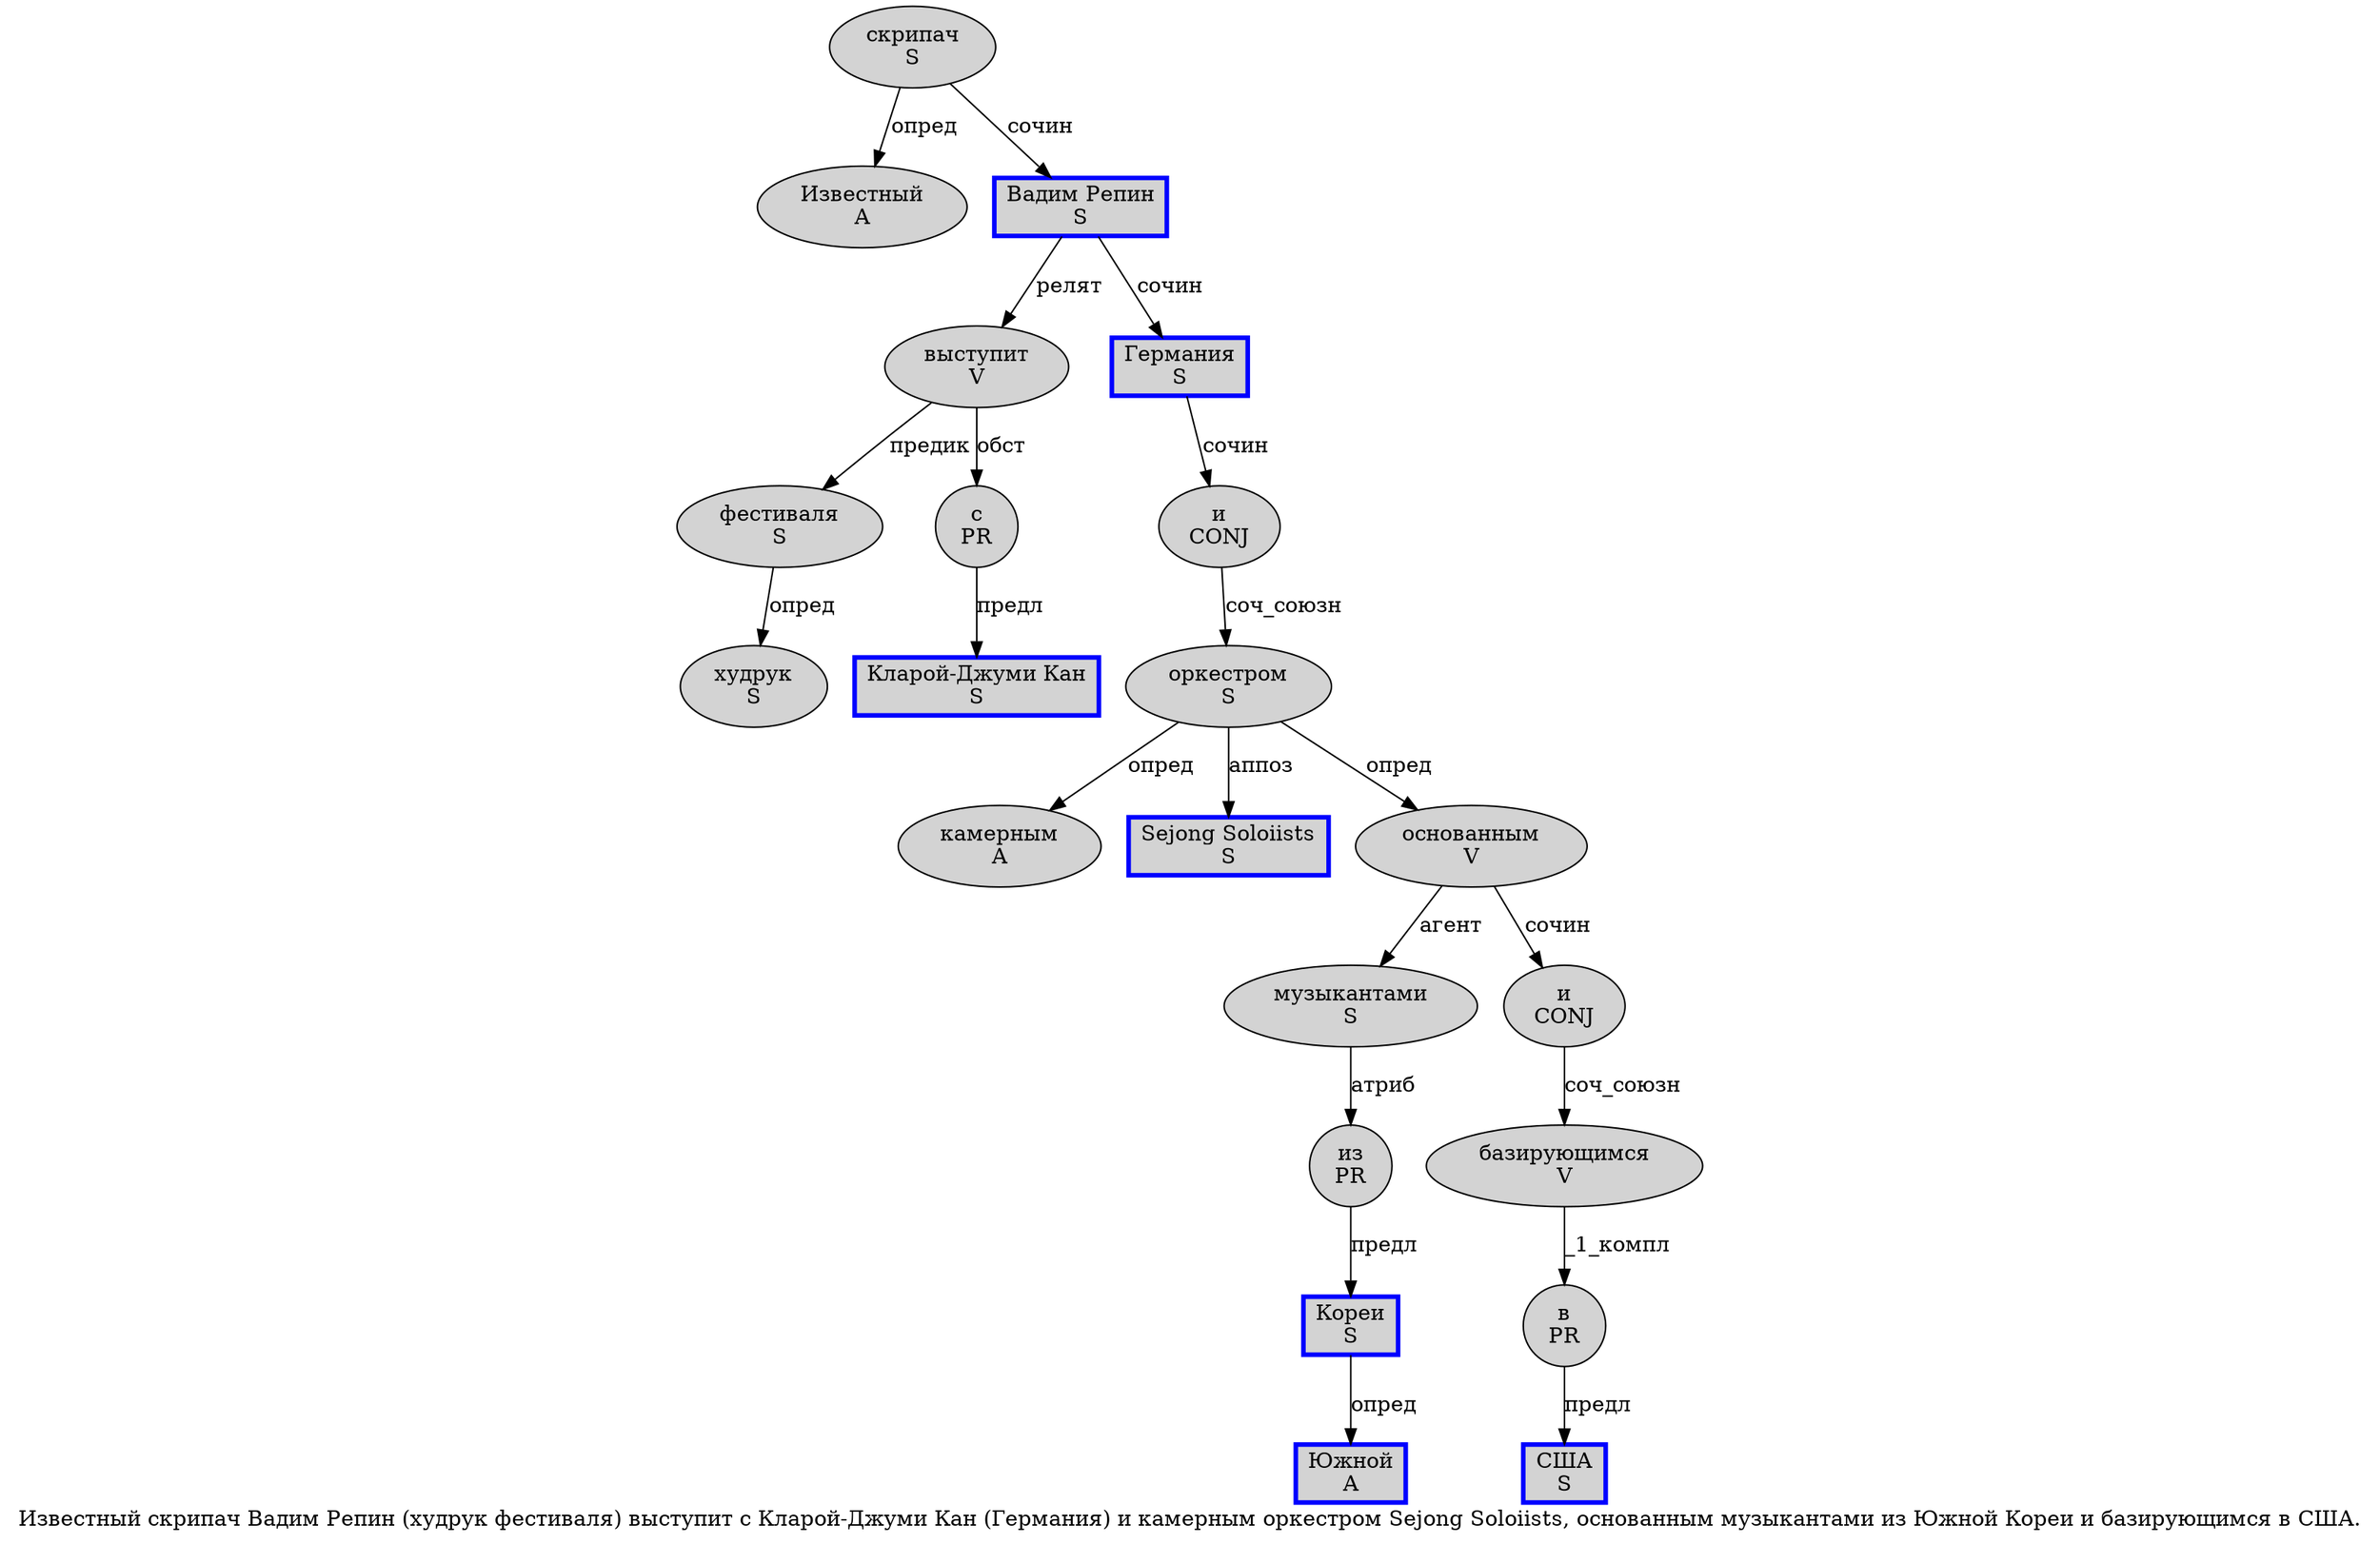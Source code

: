 digraph SENTENCE_189 {
	graph [label="Известный скрипач Вадим Репин (худрук фестиваля) выступит с Кларой-Джуми Кан (Германия) и камерным оркестром Sejong Soloiists, основанным музыкантами из Южной Кореи и базирующимся в США."]
	node [style=filled]
		0 [label="Известный
A" color="" fillcolor=lightgray penwidth=1 shape=ellipse]
		1 [label="скрипач
S" color="" fillcolor=lightgray penwidth=1 shape=ellipse]
		2 [label="Вадим Репин
S" color=blue fillcolor=lightgray penwidth=3 shape=box]
		4 [label="худрук
S" color="" fillcolor=lightgray penwidth=1 shape=ellipse]
		5 [label="фестиваля
S" color="" fillcolor=lightgray penwidth=1 shape=ellipse]
		7 [label="выступит
V" color="" fillcolor=lightgray penwidth=1 shape=ellipse]
		8 [label="с
PR" color="" fillcolor=lightgray penwidth=1 shape=ellipse]
		9 [label="Кларой-Джуми Кан
S" color=blue fillcolor=lightgray penwidth=3 shape=box]
		11 [label="Германия
S" color=blue fillcolor=lightgray penwidth=3 shape=box]
		13 [label="и
CONJ" color="" fillcolor=lightgray penwidth=1 shape=ellipse]
		14 [label="камерным
A" color="" fillcolor=lightgray penwidth=1 shape=ellipse]
		15 [label="оркестром
S" color="" fillcolor=lightgray penwidth=1 shape=ellipse]
		16 [label="Sejong Soloiists
S" color=blue fillcolor=lightgray penwidth=3 shape=box]
		18 [label="основанным
V" color="" fillcolor=lightgray penwidth=1 shape=ellipse]
		19 [label="музыкантами
S" color="" fillcolor=lightgray penwidth=1 shape=ellipse]
		20 [label="из
PR" color="" fillcolor=lightgray penwidth=1 shape=ellipse]
		21 [label="Южной
A" color=blue fillcolor=lightgray penwidth=3 shape=box]
		22 [label="Кореи
S" color=blue fillcolor=lightgray penwidth=3 shape=box]
		23 [label="и
CONJ" color="" fillcolor=lightgray penwidth=1 shape=ellipse]
		24 [label="базирующимся
V" color="" fillcolor=lightgray penwidth=1 shape=ellipse]
		25 [label="в
PR" color="" fillcolor=lightgray penwidth=1 shape=ellipse]
		26 [label="США
S" color=blue fillcolor=lightgray penwidth=3 shape=box]
			24 -> 25 [label="_1_компл"]
			15 -> 14 [label="опред"]
			15 -> 16 [label="аппоз"]
			15 -> 18 [label="опред"]
			5 -> 4 [label="опред"]
			20 -> 22 [label="предл"]
			2 -> 7 [label="релят"]
			2 -> 11 [label="сочин"]
			25 -> 26 [label="предл"]
			1 -> 0 [label="опред"]
			1 -> 2 [label="сочин"]
			7 -> 5 [label="предик"]
			7 -> 8 [label="обст"]
			18 -> 19 [label="агент"]
			18 -> 23 [label="сочин"]
			13 -> 15 [label="соч_союзн"]
			22 -> 21 [label="опред"]
			23 -> 24 [label="соч_союзн"]
			8 -> 9 [label="предл"]
			19 -> 20 [label="атриб"]
			11 -> 13 [label="сочин"]
}